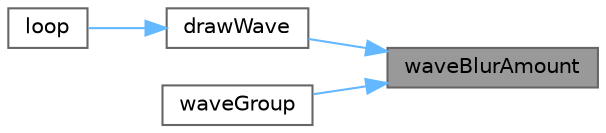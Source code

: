 digraph "waveBlurAmount"
{
 // INTERACTIVE_SVG=YES
 // LATEX_PDF_SIZE
  bgcolor="transparent";
  edge [fontname=Helvetica,fontsize=10,labelfontname=Helvetica,labelfontsize=10];
  node [fontname=Helvetica,fontsize=10,shape=box,height=0.2,width=0.4];
  rankdir="RL";
  Node1 [id="Node000001",label="waveBlurAmount",height=0.2,width=0.4,color="gray40", fillcolor="grey60", style="filled", fontcolor="black",tooltip=" "];
  Node1 -> Node2 [id="edge1_Node000001_Node000002",dir="back",color="steelblue1",style="solid",tooltip=" "];
  Node2 [id="Node000002",label="drawWave",height=0.2,width=0.4,color="grey40", fillcolor="white", style="filled",URL="$d4/d06/curr_8h_a4b2149c246013cb6bcde35e7bc4bf332.html#a4b2149c246013cb6bcde35e7bc4bf332",tooltip=" "];
  Node2 -> Node3 [id="edge2_Node000002_Node000003",dir="back",color="steelblue1",style="solid",tooltip=" "];
  Node3 [id="Node000003",label="loop",height=0.2,width=0.4,color="grey40", fillcolor="white", style="filled",URL="$d4/d06/curr_8h_afe461d27b9c48d5921c00d521181f12f.html#afe461d27b9c48d5921c00d521181f12f",tooltip=" "];
  Node1 -> Node4 [id="edge3_Node000001_Node000004",dir="back",color="steelblue1",style="solid",tooltip=" "];
  Node4 [id="Node000004",label="waveGroup",height=0.2,width=0.4,color="grey40", fillcolor="white", style="filled",URL="$d4/d06/curr_8h_a6cb2599b2d435cb3a2d023820192b03c.html#a6cb2599b2d435cb3a2d023820192b03c",tooltip=" "];
}
